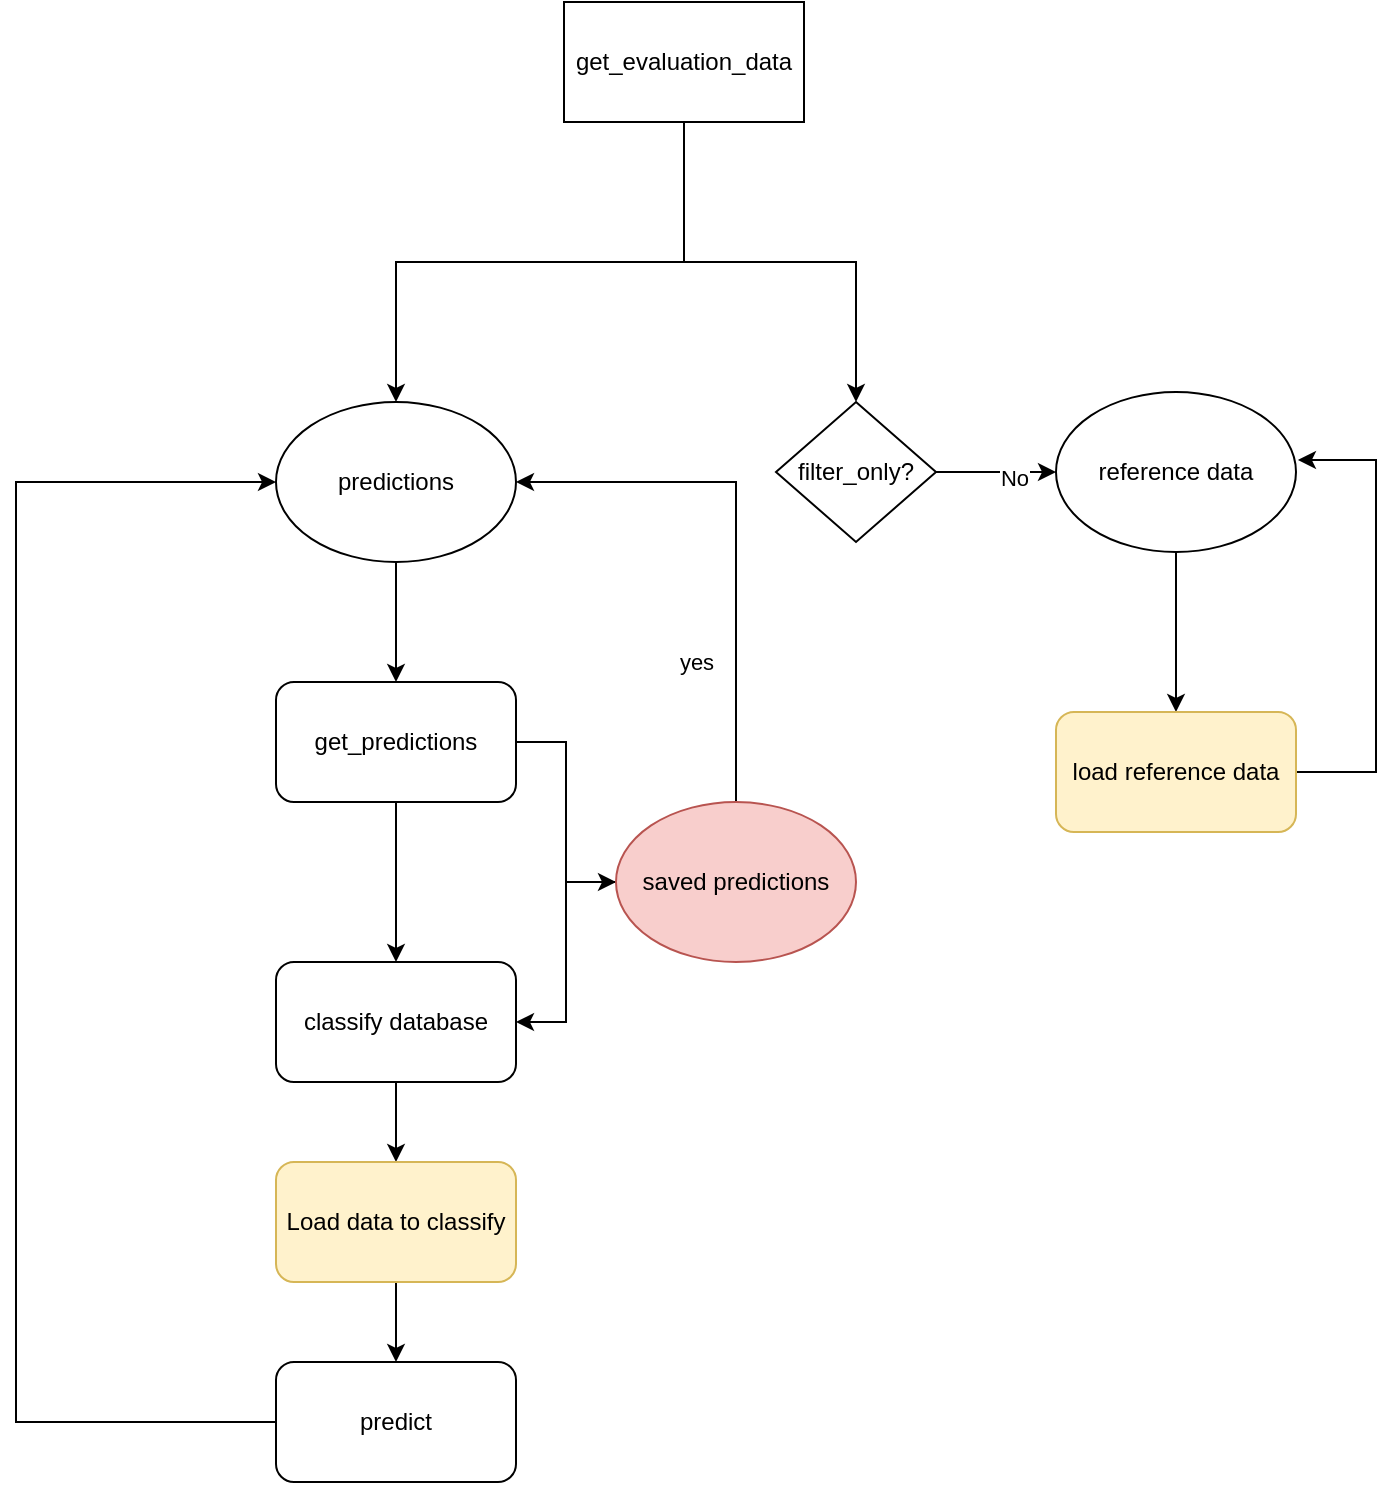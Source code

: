 <mxfile version="16.5.1" type="device"><diagram id="8HbwTptivj1DiIUZRadg" name="Page-1"><mxGraphModel dx="1102" dy="870" grid="1" gridSize="10" guides="1" tooltips="1" connect="1" arrows="1" fold="1" page="1" pageScale="1" pageWidth="827" pageHeight="1169" math="0" shadow="0"><root><mxCell id="0"/><mxCell id="1" parent="0"/><mxCell id="wjhRiu0ZZf5oYWFrLzdA-5" style="edgeStyle=orthogonalEdgeStyle;rounded=0;orthogonalLoop=1;jettySize=auto;html=1;exitX=0.5;exitY=1;exitDx=0;exitDy=0;" edge="1" parent="1" source="wjhRiu0ZZf5oYWFrLzdA-1" target="wjhRiu0ZZf5oYWFrLzdA-4"><mxGeometry relative="1" as="geometry"/></mxCell><mxCell id="wjhRiu0ZZf5oYWFrLzdA-8" style="edgeStyle=orthogonalEdgeStyle;rounded=0;orthogonalLoop=1;jettySize=auto;html=1;exitX=0.5;exitY=1;exitDx=0;exitDy=0;" edge="1" parent="1" source="wjhRiu0ZZf5oYWFrLzdA-1" target="wjhRiu0ZZf5oYWFrLzdA-2"><mxGeometry relative="1" as="geometry"/></mxCell><mxCell id="wjhRiu0ZZf5oYWFrLzdA-1" value="get_evaluation_data" style="rounded=0;whiteSpace=wrap;html=1;" vertex="1" parent="1"><mxGeometry x="354" y="170" width="120" height="60" as="geometry"/></mxCell><mxCell id="wjhRiu0ZZf5oYWFrLzdA-11" value="" style="edgeStyle=orthogonalEdgeStyle;rounded=0;orthogonalLoop=1;jettySize=auto;html=1;" edge="1" parent="1" source="wjhRiu0ZZf5oYWFrLzdA-2" target="wjhRiu0ZZf5oYWFrLzdA-9"><mxGeometry relative="1" as="geometry"/></mxCell><mxCell id="wjhRiu0ZZf5oYWFrLzdA-2" value="predictions" style="ellipse;whiteSpace=wrap;html=1;" vertex="1" parent="1"><mxGeometry x="210" y="370" width="120" height="80" as="geometry"/></mxCell><mxCell id="wjhRiu0ZZf5oYWFrLzdA-24" value="" style="edgeStyle=orthogonalEdgeStyle;rounded=0;orthogonalLoop=1;jettySize=auto;html=1;" edge="1" parent="1" source="wjhRiu0ZZf5oYWFrLzdA-3" target="wjhRiu0ZZf5oYWFrLzdA-22"><mxGeometry relative="1" as="geometry"/></mxCell><mxCell id="wjhRiu0ZZf5oYWFrLzdA-3" value="reference data" style="ellipse;whiteSpace=wrap;html=1;" vertex="1" parent="1"><mxGeometry x="600" y="365" width="120" height="80" as="geometry"/></mxCell><mxCell id="wjhRiu0ZZf5oYWFrLzdA-6" style="edgeStyle=orthogonalEdgeStyle;rounded=0;orthogonalLoop=1;jettySize=auto;html=1;entryX=0;entryY=0.5;entryDx=0;entryDy=0;" edge="1" parent="1" source="wjhRiu0ZZf5oYWFrLzdA-4" target="wjhRiu0ZZf5oYWFrLzdA-3"><mxGeometry relative="1" as="geometry"/></mxCell><mxCell id="wjhRiu0ZZf5oYWFrLzdA-7" value="No" style="edgeLabel;html=1;align=center;verticalAlign=middle;resizable=0;points=[];" vertex="1" connectable="0" parent="wjhRiu0ZZf5oYWFrLzdA-6"><mxGeometry x="-0.46" y="-3" relative="1" as="geometry"><mxPoint x="23" as="offset"/></mxGeometry></mxCell><mxCell id="wjhRiu0ZZf5oYWFrLzdA-4" value="filter_only?" style="rhombus;whiteSpace=wrap;html=1;" vertex="1" parent="1"><mxGeometry x="460" y="370" width="80" height="70" as="geometry"/></mxCell><mxCell id="wjhRiu0ZZf5oYWFrLzdA-19" value="" style="edgeStyle=orthogonalEdgeStyle;rounded=0;orthogonalLoop=1;jettySize=auto;html=1;" edge="1" parent="1" source="wjhRiu0ZZf5oYWFrLzdA-9" target="wjhRiu0ZZf5oYWFrLzdA-14"><mxGeometry relative="1" as="geometry"/></mxCell><mxCell id="wjhRiu0ZZf5oYWFrLzdA-27" style="edgeStyle=orthogonalEdgeStyle;rounded=0;orthogonalLoop=1;jettySize=auto;html=1;entryX=0;entryY=0.5;entryDx=0;entryDy=0;" edge="1" parent="1" source="wjhRiu0ZZf5oYWFrLzdA-9" target="wjhRiu0ZZf5oYWFrLzdA-26"><mxGeometry relative="1" as="geometry"/></mxCell><mxCell id="wjhRiu0ZZf5oYWFrLzdA-9" value="get_predictions" style="rounded=1;whiteSpace=wrap;html=1;" vertex="1" parent="1"><mxGeometry x="210" y="510" width="120" height="60" as="geometry"/></mxCell><mxCell id="wjhRiu0ZZf5oYWFrLzdA-20" value="" style="edgeStyle=orthogonalEdgeStyle;rounded=0;orthogonalLoop=1;jettySize=auto;html=1;" edge="1" parent="1" source="wjhRiu0ZZf5oYWFrLzdA-14" target="wjhRiu0ZZf5oYWFrLzdA-15"><mxGeometry relative="1" as="geometry"/></mxCell><mxCell id="wjhRiu0ZZf5oYWFrLzdA-14" value="classify database" style="rounded=1;whiteSpace=wrap;html=1;" vertex="1" parent="1"><mxGeometry x="210" y="650" width="120" height="60" as="geometry"/></mxCell><mxCell id="wjhRiu0ZZf5oYWFrLzdA-21" value="" style="edgeStyle=orthogonalEdgeStyle;rounded=0;orthogonalLoop=1;jettySize=auto;html=1;" edge="1" parent="1" source="wjhRiu0ZZf5oYWFrLzdA-15" target="wjhRiu0ZZf5oYWFrLzdA-17"><mxGeometry relative="1" as="geometry"/></mxCell><mxCell id="wjhRiu0ZZf5oYWFrLzdA-15" value="Load data to classify" style="rounded=1;whiteSpace=wrap;html=1;fillColor=#fff2cc;strokeColor=#d6b656;" vertex="1" parent="1"><mxGeometry x="210" y="750" width="120" height="60" as="geometry"/></mxCell><mxCell id="wjhRiu0ZZf5oYWFrLzdA-18" style="edgeStyle=orthogonalEdgeStyle;rounded=0;orthogonalLoop=1;jettySize=auto;html=1;entryX=0;entryY=0.5;entryDx=0;entryDy=0;" edge="1" parent="1" source="wjhRiu0ZZf5oYWFrLzdA-17" target="wjhRiu0ZZf5oYWFrLzdA-2"><mxGeometry relative="1" as="geometry"><Array as="points"><mxPoint x="80" y="880"/><mxPoint x="80" y="410"/></Array></mxGeometry></mxCell><mxCell id="wjhRiu0ZZf5oYWFrLzdA-17" value="predict" style="rounded=1;whiteSpace=wrap;html=1;" vertex="1" parent="1"><mxGeometry x="210" y="850" width="120" height="60" as="geometry"/></mxCell><mxCell id="wjhRiu0ZZf5oYWFrLzdA-25" style="edgeStyle=orthogonalEdgeStyle;rounded=0;orthogonalLoop=1;jettySize=auto;html=1;entryX=1.008;entryY=0.425;entryDx=0;entryDy=0;entryPerimeter=0;" edge="1" parent="1" source="wjhRiu0ZZf5oYWFrLzdA-22" target="wjhRiu0ZZf5oYWFrLzdA-3"><mxGeometry relative="1" as="geometry"><Array as="points"><mxPoint x="760" y="555"/><mxPoint x="760" y="399"/></Array></mxGeometry></mxCell><mxCell id="wjhRiu0ZZf5oYWFrLzdA-22" value="load reference data" style="rounded=1;whiteSpace=wrap;html=1;fillColor=#fff2cc;strokeColor=#d6b656;" vertex="1" parent="1"><mxGeometry x="600" y="525" width="120" height="60" as="geometry"/></mxCell><mxCell id="wjhRiu0ZZf5oYWFrLzdA-28" style="edgeStyle=orthogonalEdgeStyle;rounded=0;orthogonalLoop=1;jettySize=auto;html=1;exitX=0.5;exitY=0;exitDx=0;exitDy=0;entryX=1;entryY=0.5;entryDx=0;entryDy=0;" edge="1" parent="1" source="wjhRiu0ZZf5oYWFrLzdA-26" target="wjhRiu0ZZf5oYWFrLzdA-2"><mxGeometry relative="1" as="geometry"/></mxCell><mxCell id="wjhRiu0ZZf5oYWFrLzdA-29" value="yes" style="edgeLabel;html=1;align=center;verticalAlign=middle;resizable=0;points=[];" vertex="1" connectable="0" parent="wjhRiu0ZZf5oYWFrLzdA-28"><mxGeometry x="-0.696" y="-1" relative="1" as="geometry"><mxPoint x="-21" y="-29" as="offset"/></mxGeometry></mxCell><mxCell id="wjhRiu0ZZf5oYWFrLzdA-30" style="edgeStyle=orthogonalEdgeStyle;rounded=0;orthogonalLoop=1;jettySize=auto;html=1;entryX=1;entryY=0.5;entryDx=0;entryDy=0;" edge="1" parent="1" source="wjhRiu0ZZf5oYWFrLzdA-26" target="wjhRiu0ZZf5oYWFrLzdA-14"><mxGeometry relative="1" as="geometry"/></mxCell><mxCell id="wjhRiu0ZZf5oYWFrLzdA-26" value="saved predictions" style="ellipse;whiteSpace=wrap;html=1;fillColor=#f8cecc;strokeColor=#b85450;" vertex="1" parent="1"><mxGeometry x="380" y="570" width="120" height="80" as="geometry"/></mxCell></root></mxGraphModel></diagram></mxfile>